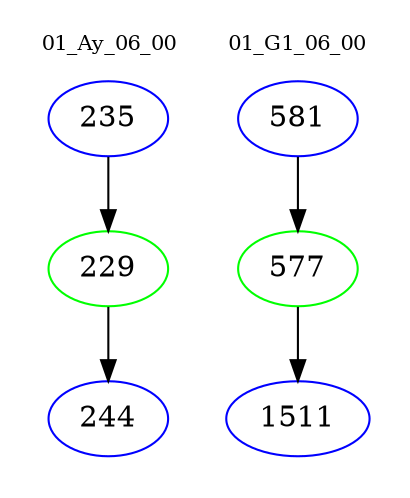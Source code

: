 digraph{
subgraph cluster_0 {
color = white
label = "01_Ay_06_00";
fontsize=10;
T0_235 [label="235", color="blue"]
T0_235 -> T0_229 [color="black"]
T0_229 [label="229", color="green"]
T0_229 -> T0_244 [color="black"]
T0_244 [label="244", color="blue"]
}
subgraph cluster_1 {
color = white
label = "01_G1_06_00";
fontsize=10;
T1_581 [label="581", color="blue"]
T1_581 -> T1_577 [color="black"]
T1_577 [label="577", color="green"]
T1_577 -> T1_1511 [color="black"]
T1_1511 [label="1511", color="blue"]
}
}
